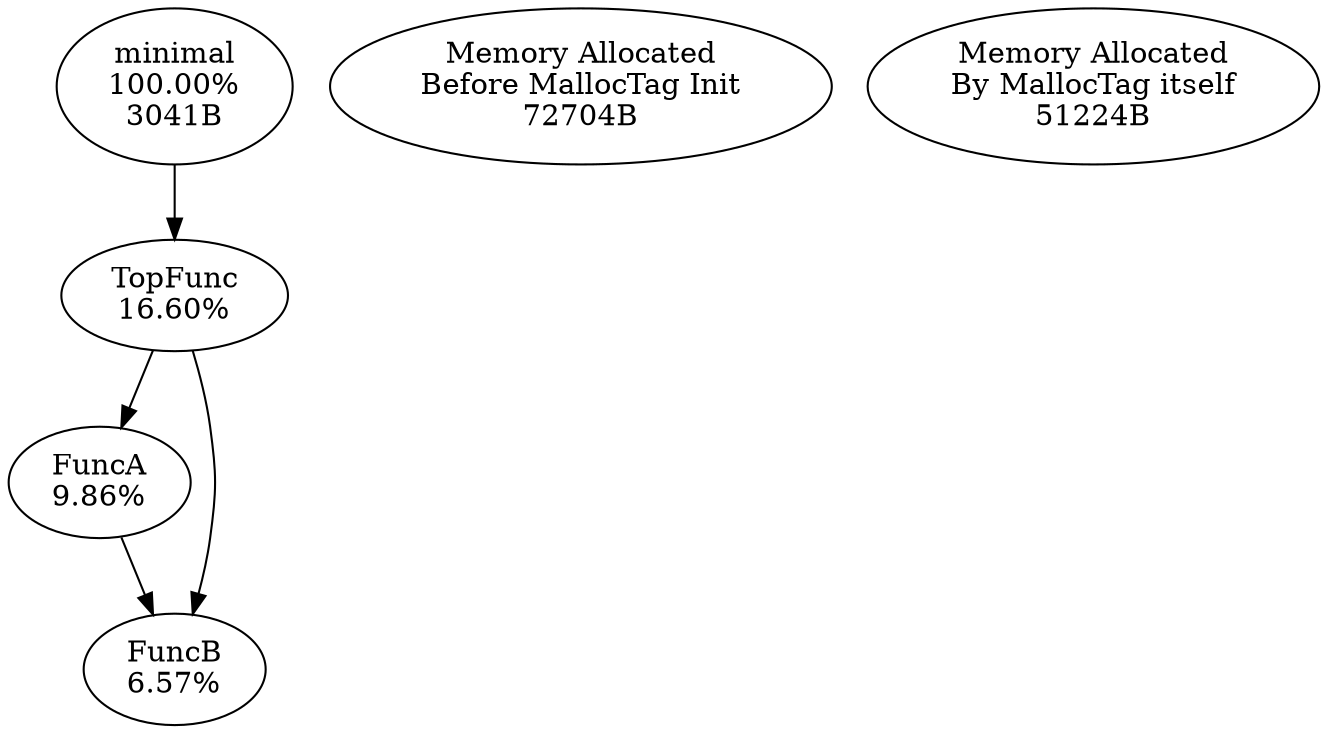digraph MallocTree {
minimal [label="minimal\n100.00%\n3041B"]
minimal -> TopFunc
TopFunc [label="TopFunc\n16.60%"]
TopFunc -> FuncA
TopFunc -> FuncB
FuncA [label="FuncA\n9.86%"]
FuncA -> FuncB
FuncB [label="FuncB\n6.57%"]
FuncB [label="FuncB\n6.57%"]
__before_init_node__ [label="Memory Allocated\nBefore MallocTag Init\n72704B"]
__malloctag_self_memory__ [label="Memory Allocated\nBy MallocTag itself\n51224B"]
}
